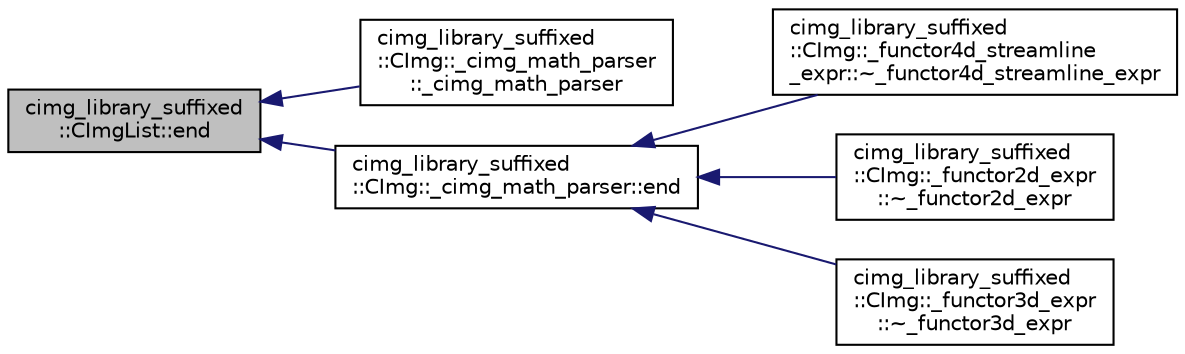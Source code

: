 digraph "cimg_library_suffixed::CImgList::end"
{
  edge [fontname="Helvetica",fontsize="10",labelfontname="Helvetica",labelfontsize="10"];
  node [fontname="Helvetica",fontsize="10",shape=record];
  rankdir="LR";
  Node273 [label="cimg_library_suffixed\l::CImgList::end",height=0.2,width=0.4,color="black", fillcolor="grey75", style="filled", fontcolor="black"];
  Node273 -> Node274 [dir="back",color="midnightblue",fontsize="10",style="solid",fontname="Helvetica"];
  Node274 [label="cimg_library_suffixed\l::CImg::_cimg_math_parser\l::_cimg_math_parser",height=0.2,width=0.4,color="black", fillcolor="white", style="filled",URL="$structcimg__library__suffixed_1_1_c_img_1_1__cimg__math__parser.html#a591684f81af8ba85885b7de9c0c6ca5f"];
  Node273 -> Node275 [dir="back",color="midnightblue",fontsize="10",style="solid",fontname="Helvetica"];
  Node275 [label="cimg_library_suffixed\l::CImg::_cimg_math_parser::end",height=0.2,width=0.4,color="black", fillcolor="white", style="filled",URL="$structcimg__library__suffixed_1_1_c_img_1_1__cimg__math__parser.html#a6707c6d516122d4e601391d6d0d608bc"];
  Node275 -> Node276 [dir="back",color="midnightblue",fontsize="10",style="solid",fontname="Helvetica"];
  Node276 [label="cimg_library_suffixed\l::CImg::_functor4d_streamline\l_expr::~_functor4d_streamline_expr",height=0.2,width=0.4,color="black", fillcolor="white", style="filled",URL="$structcimg__library__suffixed_1_1_c_img_1_1__functor4d__streamline__expr.html#ab73048a58fd20fe9586f11445227a0b1"];
  Node275 -> Node277 [dir="back",color="midnightblue",fontsize="10",style="solid",fontname="Helvetica"];
  Node277 [label="cimg_library_suffixed\l::CImg::_functor2d_expr\l::~_functor2d_expr",height=0.2,width=0.4,color="black", fillcolor="white", style="filled",URL="$structcimg__library__suffixed_1_1_c_img_1_1__functor2d__expr.html#aa62f7b3ab95d5897ec18a179b2777dfa"];
  Node275 -> Node278 [dir="back",color="midnightblue",fontsize="10",style="solid",fontname="Helvetica"];
  Node278 [label="cimg_library_suffixed\l::CImg::_functor3d_expr\l::~_functor3d_expr",height=0.2,width=0.4,color="black", fillcolor="white", style="filled",URL="$structcimg__library__suffixed_1_1_c_img_1_1__functor3d__expr.html#a06b123f343ca7d0805a8ef4b7544ed80"];
}
